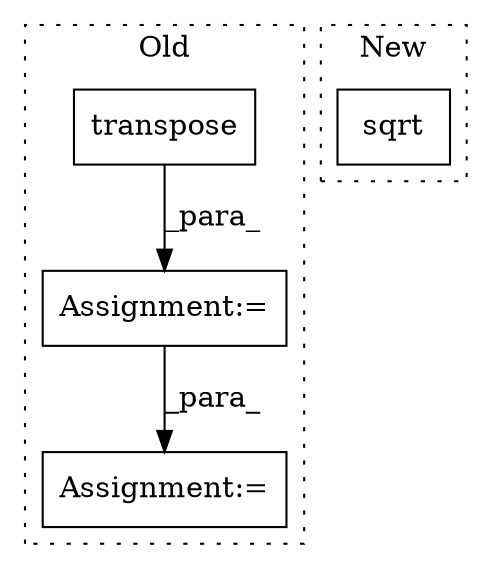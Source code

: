 digraph G {
subgraph cluster0 {
1 [label="transpose" a="32" s="2249,2264" l="10,1" shape="box"];
3 [label="Assignment:=" a="7" s="2275" l="1" shape="box"];
4 [label="Assignment:=" a="7" s="2378" l="2" shape="box"];
label = "Old";
style="dotted";
}
subgraph cluster1 {
2 [label="sqrt" a="32" s="2057" l="6" shape="box"];
label = "New";
style="dotted";
}
1 -> 3 [label="_para_"];
3 -> 4 [label="_para_"];
}